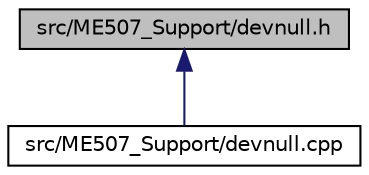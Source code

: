 digraph "src/ME507_Support/devnull.h"
{
 // LATEX_PDF_SIZE
  edge [fontname="Helvetica",fontsize="10",labelfontname="Helvetica",labelfontsize="10"];
  node [fontname="Helvetica",fontsize="10",shape=record];
  Node1 [label="src/ME507_Support/devnull.h",height=0.2,width=0.4,color="black", fillcolor="grey75", style="filled", fontcolor="black",tooltip=" "];
  Node1 -> Node2 [dir="back",color="midnightblue",fontsize="10",style="solid"];
  Node2 [label="src/ME507_Support/devnull.cpp",height=0.2,width=0.4,color="black", fillcolor="white", style="filled",URL="$devnull_8cpp.html",tooltip=" "];
}
